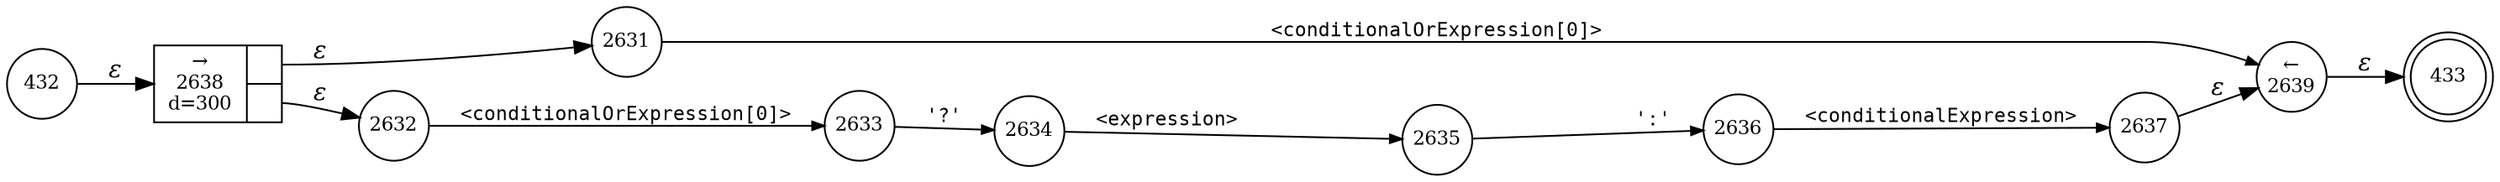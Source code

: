 digraph ATN {
rankdir=LR;
s433[fontsize=11, label="433", shape=doublecircle, fixedsize=true, width=.6];
s432[fontsize=11,label="432", shape=circle, fixedsize=true, width=.55, peripheries=1];
s2631[fontsize=11,label="2631", shape=circle, fixedsize=true, width=.55, peripheries=1];
s2632[fontsize=11,label="2632", shape=circle, fixedsize=true, width=.55, peripheries=1];
s2633[fontsize=11,label="2633", shape=circle, fixedsize=true, width=.55, peripheries=1];
s2634[fontsize=11,label="2634", shape=circle, fixedsize=true, width=.55, peripheries=1];
s2635[fontsize=11,label="2635", shape=circle, fixedsize=true, width=.55, peripheries=1];
s2636[fontsize=11,label="2636", shape=circle, fixedsize=true, width=.55, peripheries=1];
s2637[fontsize=11,label="2637", shape=circle, fixedsize=true, width=.55, peripheries=1];
s2638[fontsize=11,label="{&rarr;\n2638\nd=300|{<p0>|<p1>}}", shape=record, fixedsize=false, peripheries=1];
s2639[fontsize=11,label="&larr;\n2639", shape=circle, fixedsize=true, width=.55, peripheries=1];
s432 -> s2638 [fontname="Times-Italic", label="&epsilon;"];
s2638:p0 -> s2631 [fontname="Times-Italic", label="&epsilon;"];
s2638:p1 -> s2632 [fontname="Times-Italic", label="&epsilon;"];
s2631 -> s2639 [fontsize=11, fontname="Courier", arrowsize=.7, label = "<conditionalOrExpression[0]>", arrowhead = normal];
s2632 -> s2633 [fontsize=11, fontname="Courier", arrowsize=.7, label = "<conditionalOrExpression[0]>", arrowhead = normal];
s2639 -> s433 [fontname="Times-Italic", label="&epsilon;"];
s2633 -> s2634 [fontsize=11, fontname="Courier", arrowsize=.7, label = "'?'", arrowhead = normal];
s2634 -> s2635 [fontsize=11, fontname="Courier", arrowsize=.7, label = "<expression>", arrowhead = normal];
s2635 -> s2636 [fontsize=11, fontname="Courier", arrowsize=.7, label = "':'", arrowhead = normal];
s2636 -> s2637 [fontsize=11, fontname="Courier", arrowsize=.7, label = "<conditionalExpression>", arrowhead = normal];
s2637 -> s2639 [fontname="Times-Italic", label="&epsilon;"];
}
